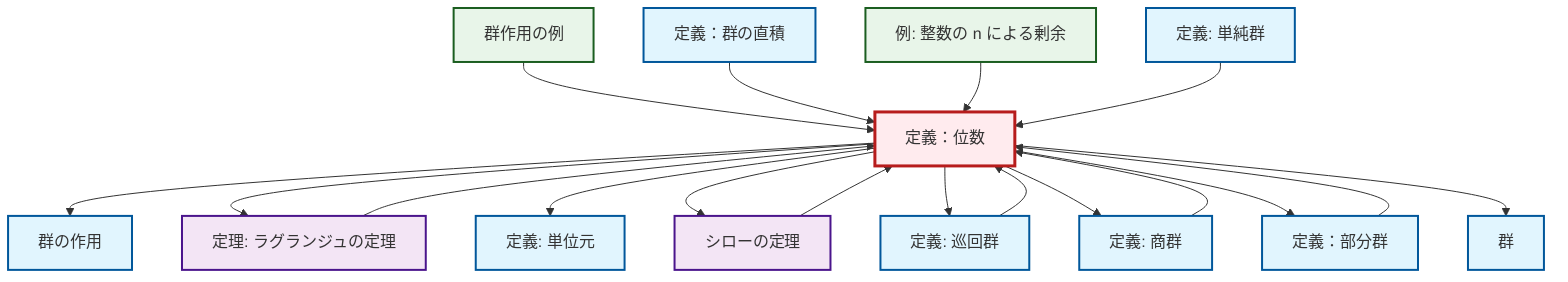 graph TD
    classDef definition fill:#e1f5fe,stroke:#01579b,stroke-width:2px
    classDef theorem fill:#f3e5f5,stroke:#4a148c,stroke-width:2px
    classDef axiom fill:#fff3e0,stroke:#e65100,stroke-width:2px
    classDef example fill:#e8f5e9,stroke:#1b5e20,stroke-width:2px
    classDef current fill:#ffebee,stroke:#b71c1c,stroke-width:3px
    ex-group-action-examples["群作用の例"]:::example
    def-order["定義：位数"]:::definition
    thm-sylow["シローの定理"]:::theorem
    def-group-action["群の作用"]:::definition
    def-cyclic-group["定義: 巡回群"]:::definition
    thm-lagrange["定理: ラグランジュの定理"]:::theorem
    def-subgroup["定義：部分群"]:::definition
    def-simple-group["定義: 単純群"]:::definition
    def-group["群"]:::definition
    def-quotient-group["定義: 商群"]:::definition
    def-direct-product["定義：群の直積"]:::definition
    ex-quotient-integers-mod-n["例: 整数の n による剰余"]:::example
    def-identity-element["定義: 単位元"]:::definition
    def-order --> def-group-action
    def-order --> thm-lagrange
    def-order --> def-identity-element
    def-order --> thm-sylow
    def-order --> def-cyclic-group
    def-order --> def-quotient-group
    ex-group-action-examples --> def-order
    def-direct-product --> def-order
    ex-quotient-integers-mod-n --> def-order
    def-quotient-group --> def-order
    thm-sylow --> def-order
    thm-lagrange --> def-order
    def-simple-group --> def-order
    def-subgroup --> def-order
    def-order --> def-subgroup
    def-order --> def-group
    def-cyclic-group --> def-order
    class def-order current